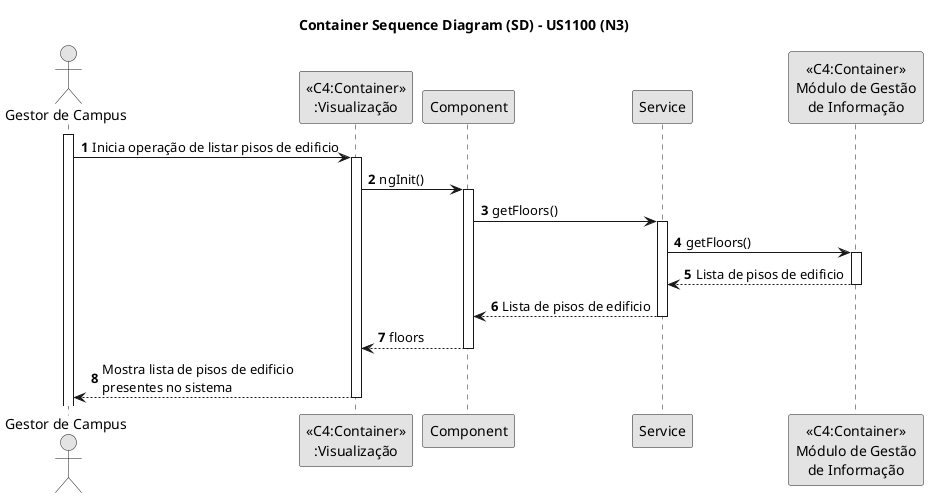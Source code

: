 @startuml
skinparam monochrome true
skinparam packageStyle rectangle
skinparam shadowing false

title Container Sequence Diagram (SD) - US1100 (N3)

autonumber

actor "Gestor de Campus"

activate "Gestor de Campus"
"Gestor de Campus" -> "<<C4:Container>>\n:Visualização": Inicia operação de listar pisos de edificio
activate "<<C4:Container>>\n:Visualização"
"<<C4:Container>>\n:Visualização" -> Component: ngInit()
activate Component
Component -> Service: getFloors()
activate Service
Service -> "<<C4:Container>>\nMódulo de Gestão\nde Informação" : getFloors()
activate "<<C4:Container>>\nMódulo de Gestão\nde Informação"
"<<C4:Container>>\nMódulo de Gestão\nde Informação" --> Service : Lista de pisos de edificio
deactivate "<<C4:Container>>\nMódulo de Gestão\nde Informação"
Service --> Component : Lista de pisos de edificio
deactivate Service
Component --> "<<C4:Container>>\n:Visualização" : floors
deactivate Component

"<<C4:Container>>\n:Visualização" --> "Gestor de Campus": Mostra lista de pisos de edificio\npresentes no sistema
deactivate "<<C4:Container>>\n:Visualização"

@enduml